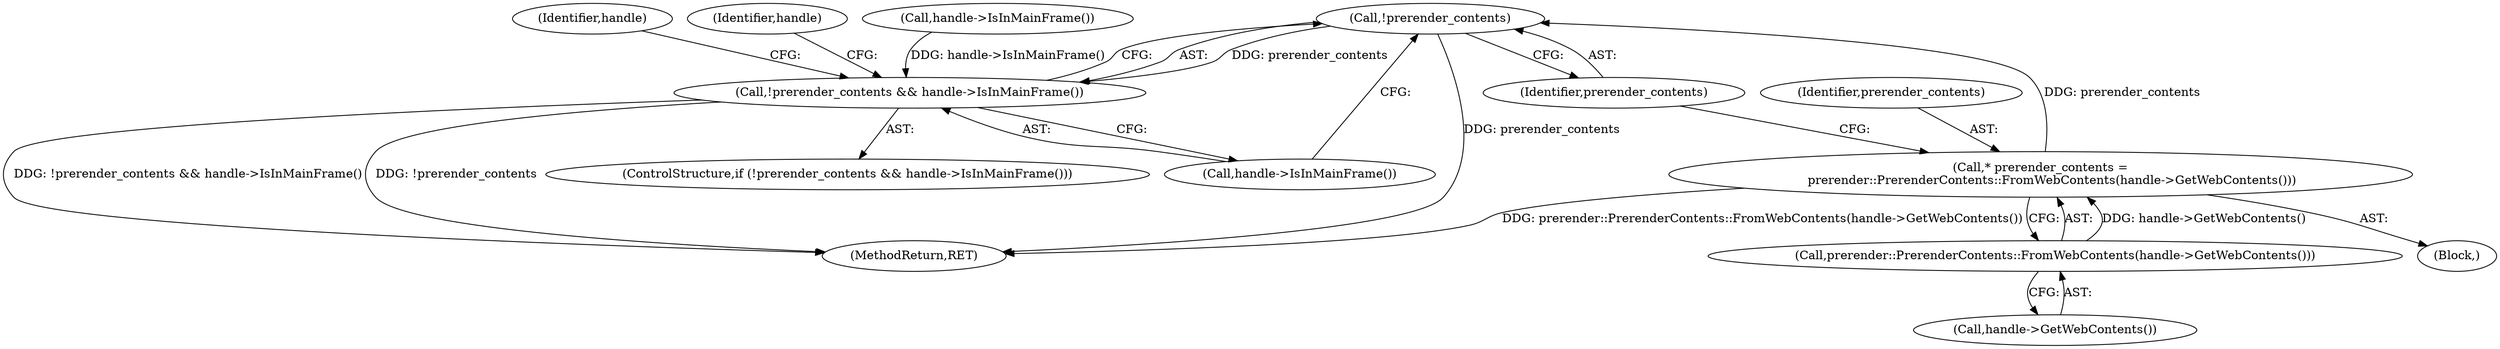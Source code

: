 digraph "0_Chrome_5bb223676defeba9c44a5ce42460c86e24561e73@pointer" {
"1000149" [label="(Call,!prerender_contents)"];
"1000143" [label="(Call,* prerender_contents =\n      prerender::PrerenderContents::FromWebContents(handle->GetWebContents()))"];
"1000145" [label="(Call,prerender::PrerenderContents::FromWebContents(handle->GetWebContents()))"];
"1000148" [label="(Call,!prerender_contents && handle->IsInMainFrame())"];
"1000155" [label="(Identifier,handle)"];
"1000150" [label="(Identifier,prerender_contents)"];
"1000111" [label="(Call,handle->IsInMainFrame())"];
"1000145" [label="(Call,prerender::PrerenderContents::FromWebContents(handle->GetWebContents()))"];
"1000397" [label="(MethodReturn,RET)"];
"1000102" [label="(Block,)"];
"1000147" [label="(ControlStructure,if (!prerender_contents && handle->IsInMainFrame()))"];
"1000146" [label="(Call,handle->GetWebContents())"];
"1000143" [label="(Call,* prerender_contents =\n      prerender::PrerenderContents::FromWebContents(handle->GetWebContents()))"];
"1000151" [label="(Call,handle->IsInMainFrame())"];
"1000149" [label="(Call,!prerender_contents)"];
"1000148" [label="(Call,!prerender_contents && handle->IsInMainFrame())"];
"1000144" [label="(Identifier,prerender_contents)"];
"1000158" [label="(Identifier,handle)"];
"1000149" -> "1000148"  [label="AST: "];
"1000149" -> "1000150"  [label="CFG: "];
"1000150" -> "1000149"  [label="AST: "];
"1000151" -> "1000149"  [label="CFG: "];
"1000148" -> "1000149"  [label="CFG: "];
"1000149" -> "1000397"  [label="DDG: prerender_contents"];
"1000149" -> "1000148"  [label="DDG: prerender_contents"];
"1000143" -> "1000149"  [label="DDG: prerender_contents"];
"1000143" -> "1000102"  [label="AST: "];
"1000143" -> "1000145"  [label="CFG: "];
"1000144" -> "1000143"  [label="AST: "];
"1000145" -> "1000143"  [label="AST: "];
"1000150" -> "1000143"  [label="CFG: "];
"1000143" -> "1000397"  [label="DDG: prerender::PrerenderContents::FromWebContents(handle->GetWebContents())"];
"1000145" -> "1000143"  [label="DDG: handle->GetWebContents()"];
"1000145" -> "1000146"  [label="CFG: "];
"1000146" -> "1000145"  [label="AST: "];
"1000148" -> "1000147"  [label="AST: "];
"1000148" -> "1000151"  [label="CFG: "];
"1000151" -> "1000148"  [label="AST: "];
"1000155" -> "1000148"  [label="CFG: "];
"1000158" -> "1000148"  [label="CFG: "];
"1000148" -> "1000397"  [label="DDG: !prerender_contents"];
"1000148" -> "1000397"  [label="DDG: !prerender_contents && handle->IsInMainFrame()"];
"1000111" -> "1000148"  [label="DDG: handle->IsInMainFrame()"];
}
